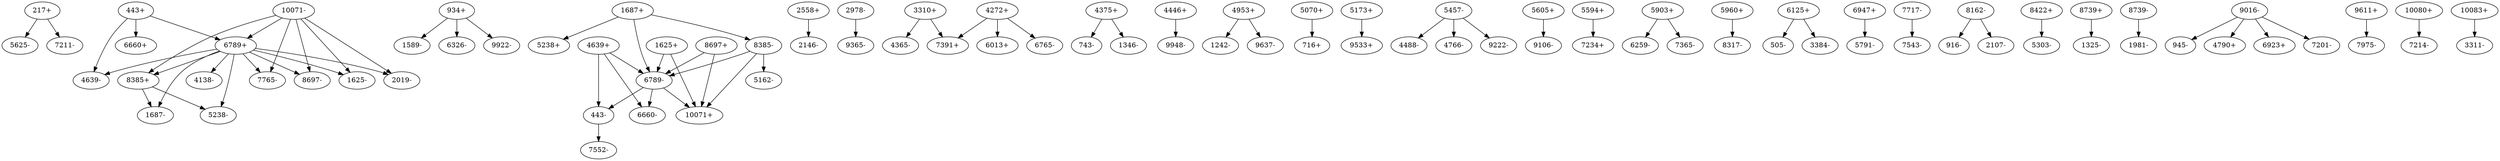 digraph dist {
graph [k=40 s=200 n=1]
"217+" -> "5625-" [d=292 e=59.5 n=1]
"443+" -> "4639-" [d=213 e=59.5 n=1]
"217+" -> "7211-" [d=218 e=59.5 n=1]
"443+" -> "6660+" [d=101 e=34.4 n=3]
"934+" -> "1589-" [d=43 e=34.4 n=3]
"443+" -> "6789+" [d=396 e=59.5 n=1]
"934+" -> "6326-" [d=316 e=42.1 n=2]
"1687+" -> "5238+" [d=143 e=42.1 n=2]
"443-" -> "7552-" [d=300 e=59.5 n=1]
"1625+" -> "6789-" [d=321 e=42.1 n=2]
"934+" -> "9922-" [d=125 e=42.1 n=2]
"1687+" -> "6789-" [d=128 e=59.5 n=1]
"1625+" -> "10071+" [d=348 e=59.5 n=1]
"1687+" -> "8385-" [d=370 e=59.5 n=1]
"2558+" -> "2146-" [d=105 e=26.6 n=5]
"2978-" -> "9365-" [d=109 e=34.4 n=3]
"3310+" -> "4365-" [d=-39 e=42.1 n=2]
"3310+" -> "7391+" [d=-39 e=59.5 n=1]
"4272+" -> "6013+" [d=-39 e=42.1 n=2]
"4375+" -> "743-" [d=83 e=29.8 n=4]
"4446+" -> "9948-" [d=20 e=19.8 n=9]
"4272+" -> "6765-" [d=230 e=59.5 n=1]
"4639+" -> "443-" [d=213 e=59.5 n=1]
"4375+" -> "1346-" [d=212 e=59.5 n=1]
"4272+" -> "7391+" [d=-39 e=59.5 n=1]
"4953+" -> "1242-" [d=208 e=59.5 n=1]
"4639+" -> "6660-" [d=61 e=42.1 n=2]
"5070+" -> "716+" [d=287 e=59.5 n=1]
"5173+" -> "9533+" [d=199 e=59.5 n=1]
"4953+" -> "9637-" [d=54 e=42.1 n=2]
"4639+" -> "6789-" [d=257 e=59.5 n=1]
"5457-" -> "4488-" [d=114 e=34.4 n=3]
"5605+" -> "9106-" [d=81 e=34.4 n=3]
"5594+" -> "7234+" [d=361 e=59.5 n=1]
"5903+" -> "6259-" [d=200 e=42.1 n=2]
"5457-" -> "4766-" [d=-39 e=34.4 n=3]
"5960+" -> "8317-" [d=62 e=26.6 n=5]
"6125+" -> "505-" [d=-39 e=59.5 n=1]
"5903+" -> "7365-" [d=64 e=34.4 n=3]
"5457-" -> "9222-" [d=193 e=59.5 n=1]
"6125+" -> "3384-" [d=77 e=42.1 n=2]
"6789+" -> "1625-" [d=321 e=42.1 n=2]
"6947+" -> "5791-" [d=347 e=59.5 n=1]
"6789+" -> "1687-" [d=128 e=59.5 n=1]
"6789+" -> "2019-" [d=312 e=59.5 n=1]
"7717-" -> "7543-" [d=171 e=59.5 n=1]
"6789+" -> "4138-" [d=191 e=59.5 n=1]
"6789+" -> "4639-" [d=257 e=59.5 n=1]
"8162-" -> "916-" [d=-39 e=59.5 n=1]
"6789+" -> "5238-" [d=171 e=42.1 n=2]
"8422+" -> "5303-" [d=114 e=29.8 n=4]
"8385+" -> "1687-" [d=370 e=59.5 n=1]
"8162-" -> "2107-" [d=322 e=59.5 n=1]
"6789+" -> "7765-" [d=227 e=59.5 n=1]
"8697+" -> "6789-" [d=262 e=59.5 n=1]
"8739+" -> "1325-" [d=393 e=59.5 n=1]
"8385+" -> "5238-" [d=363 e=59.5 n=1]
"6789+" -> "8385+" [d=266 e=59.5 n=1]
"8697+" -> "10071+" [d=345 e=59.5 n=1]
"8739-" -> "1981-" [d=242 e=59.5 n=1]
"8385-" -> "5162-" [d=358 e=59.5 n=1]
"9016-" -> "945-" [d=420 e=59.5 n=1]
"6789+" -> "8697-" [d=262 e=59.5 n=1]
"9611+" -> "7975-" [d=58 e=22.5 n=7]
"8385-" -> "6789-" [d=266 e=59.5 n=1]
"9016-" -> "4790+" [d=-39 e=59.5 n=1]
"6789-" -> "443-" [d=396 e=59.5 n=1]
"10071-" -> "1625-" [d=348 e=59.5 n=1]
"10080+" -> "7214-" [d=316 e=42.1 n=2]
"10083+" -> "3311-" [d=-39 e=34.4 n=3]
"9016-" -> "6923+" [d=252 e=59.5 n=1]
"8385-" -> "10071+" [d=373 e=59.5 n=1]
"6789-" -> "6660-" [d=144 e=59.5 n=1]
"9016-" -> "7201-" [d=227 e=59.5 n=1]
"10071-" -> "2019-" [d=325 e=59.5 n=1]
"6789-" -> "10071+" [d=323 e=59.5 n=1]
"10071-" -> "6789+" [d=323 e=59.5 n=1]
"10071-" -> "7765-" [d=251 e=59.5 n=1]
"10071-" -> "8385+" [d=373 e=59.5 n=1]
"10071-" -> "8697-" [d=345 e=59.5 n=1]
}
